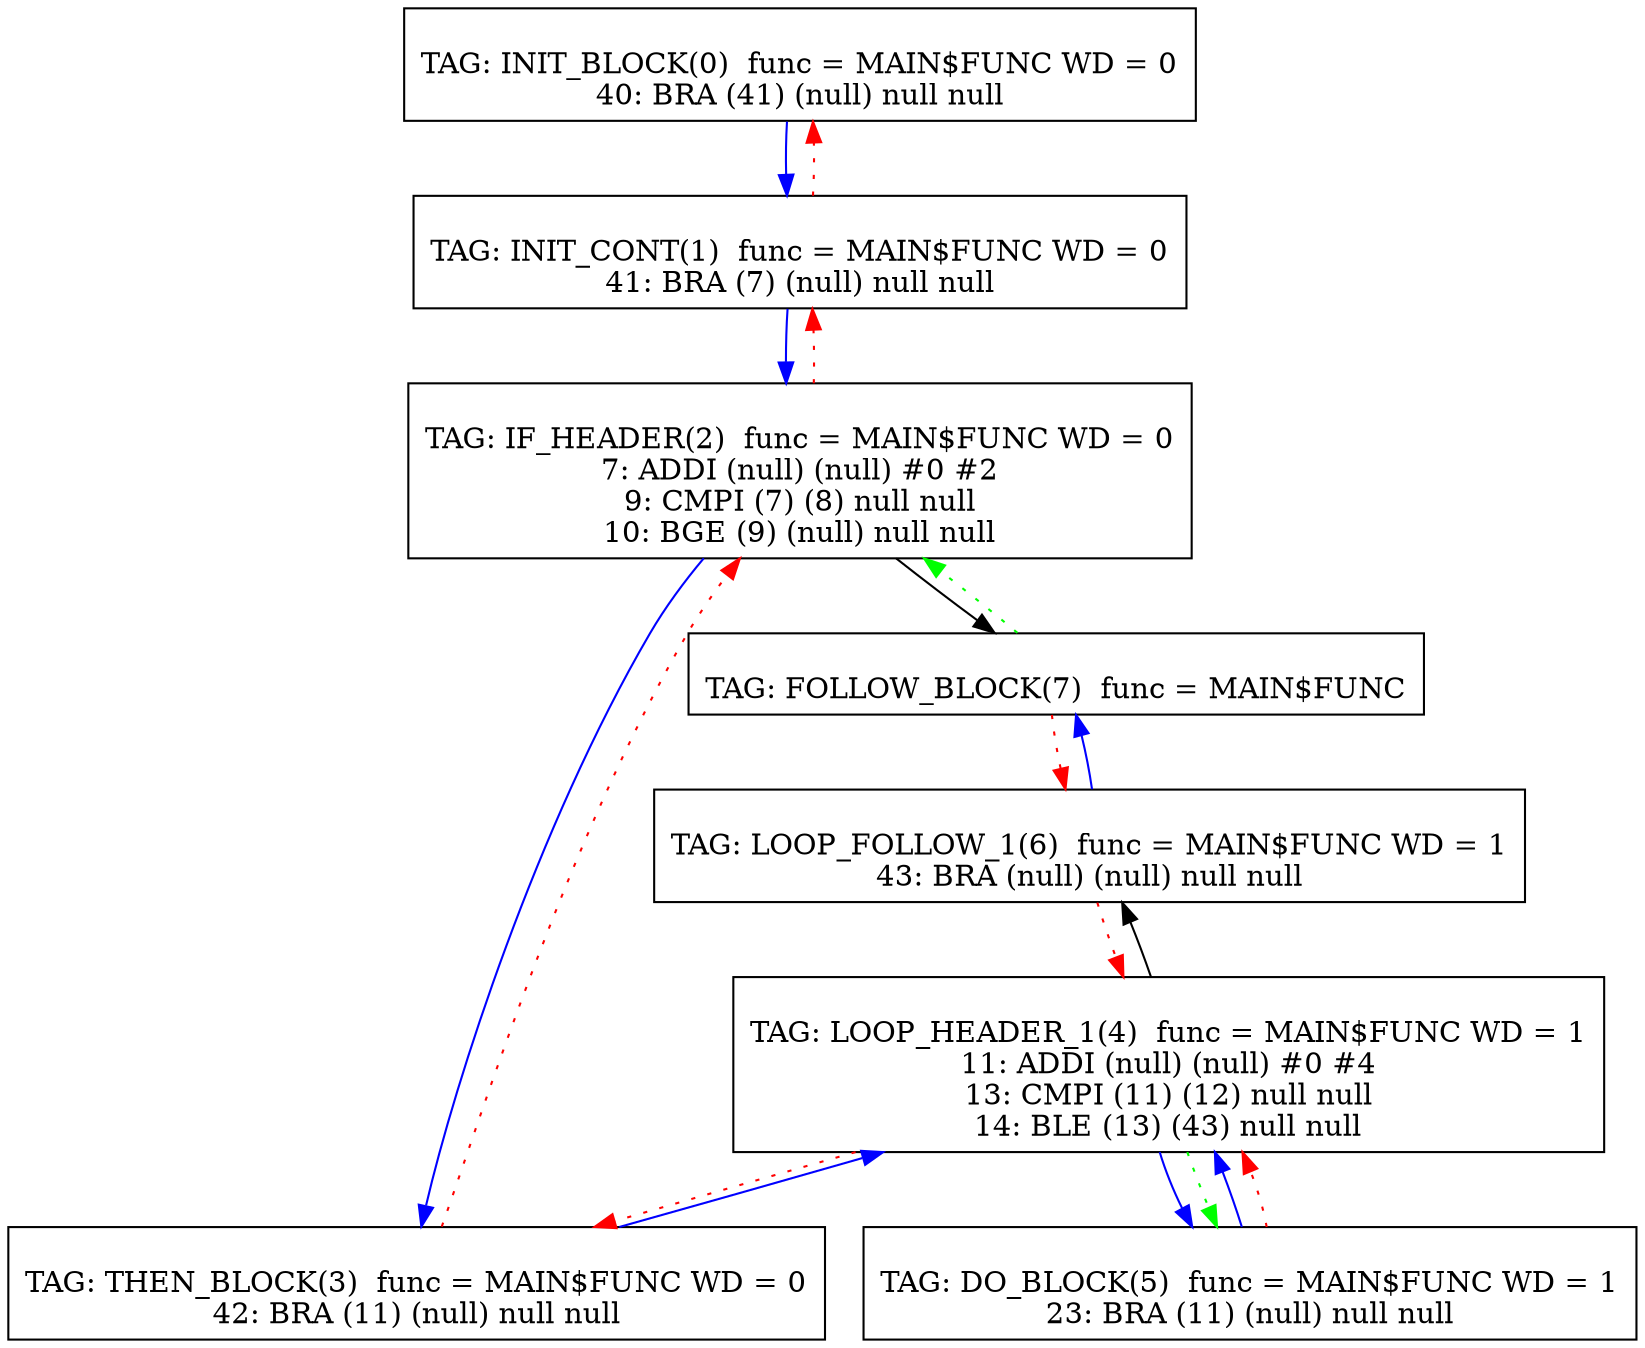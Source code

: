 digraph {
0[label="
TAG: INIT_BLOCK(0)  func = MAIN$FUNC WD = 0
40: BRA (41) (null) null null
"];
0[shape=box];
0 -> 1[color=blue]
1[label="
TAG: INIT_CONT(1)  func = MAIN$FUNC WD = 0
41: BRA (7) (null) null null
"];
1[shape=box];
1 -> 2[color=blue]
1 -> 0[color=red][style=dotted]
2[label="
TAG: IF_HEADER(2)  func = MAIN$FUNC WD = 0
7: ADDI (null) (null) #0 #2
9: CMPI (7) (8) null null
10: BGE (9) (null) null null
"];
2[shape=box];
2 -> 3[color=blue]
2 -> 7[color=black]
2 -> 1[color=red][style=dotted]
3[label="
TAG: THEN_BLOCK(3)  func = MAIN$FUNC WD = 0
42: BRA (11) (null) null null
"];
3[shape=box];
3 -> 4[color=blue]
3 -> 2[color=red][style=dotted]
4[label="
TAG: LOOP_HEADER_1(4)  func = MAIN$FUNC WD = 1
11: ADDI (null) (null) #0 #4
13: CMPI (11) (12) null null
14: BLE (13) (43) null null
"];
4[shape=box];
4 -> 5[color=blue]
4 -> 6[color=black]
4 -> 3[color=red][style=dotted]
4 -> 5[color=green][style=dotted]
5[label="
TAG: DO_BLOCK(5)  func = MAIN$FUNC WD = 1
23: BRA (11) (null) null null
"];
5[shape=box];
5 -> 4[color=blue]
5 -> 4[color=red][style=dotted]
6[label="
TAG: LOOP_FOLLOW_1(6)  func = MAIN$FUNC WD = 1
43: BRA (null) (null) null null
"];
6[shape=box];
6 -> 7[color=blue]
6 -> 4[color=red][style=dotted]
7[label="
TAG: FOLLOW_BLOCK(7)  func = MAIN$FUNC
"];
7[shape=box];
7 -> 6[color=red][style=dotted]
7 -> 2[color=green][style=dotted]
}